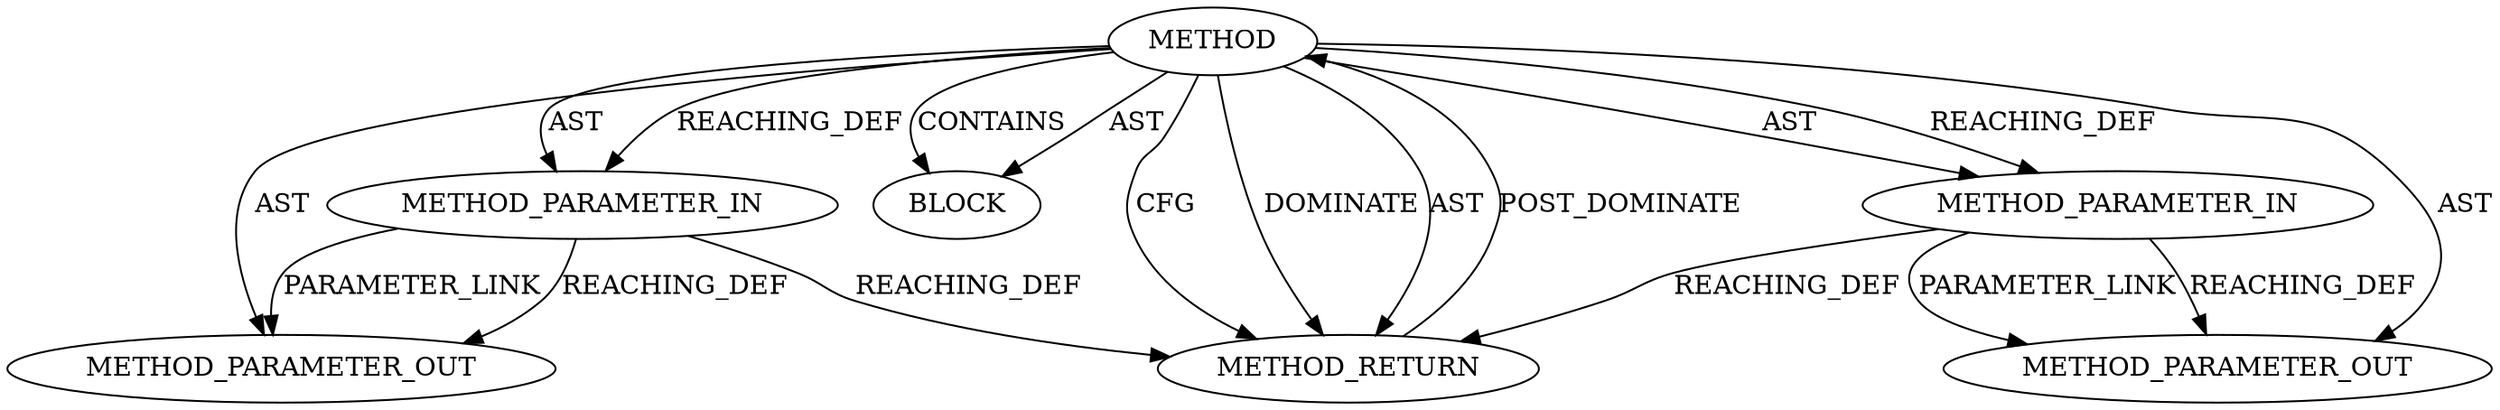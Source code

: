 digraph {
  13421 [label=METHOD_PARAMETER_OUT ORDER=1 CODE="p1" IS_VARIADIC=false TYPE_FULL_NAME="ANY" EVALUATION_STRATEGY="BY_VALUE" INDEX=1 NAME="p1"]
  12431 [label=BLOCK ORDER=1 ARGUMENT_INDEX=1 CODE="<empty>" TYPE_FULL_NAME="ANY"]
  12428 [label=METHOD AST_PARENT_TYPE="NAMESPACE_BLOCK" AST_PARENT_FULL_NAME="<global>" ORDER=0 CODE="<empty>" FULL_NAME="crypto_wait_req" IS_EXTERNAL=true FILENAME="<empty>" SIGNATURE="" NAME="crypto_wait_req"]
  12429 [label=METHOD_PARAMETER_IN ORDER=1 CODE="p1" IS_VARIADIC=false TYPE_FULL_NAME="ANY" EVALUATION_STRATEGY="BY_VALUE" INDEX=1 NAME="p1"]
  13422 [label=METHOD_PARAMETER_OUT ORDER=2 CODE="p2" IS_VARIADIC=false TYPE_FULL_NAME="ANY" EVALUATION_STRATEGY="BY_VALUE" INDEX=2 NAME="p2"]
  12432 [label=METHOD_RETURN ORDER=2 CODE="RET" TYPE_FULL_NAME="ANY" EVALUATION_STRATEGY="BY_VALUE"]
  12430 [label=METHOD_PARAMETER_IN ORDER=2 CODE="p2" IS_VARIADIC=false TYPE_FULL_NAME="ANY" EVALUATION_STRATEGY="BY_VALUE" INDEX=2 NAME="p2"]
  12429 -> 13421 [label=PARAMETER_LINK ]
  12428 -> 12430 [label=AST ]
  12428 -> 13422 [label=AST ]
  12428 -> 12430 [label=REACHING_DEF VARIABLE=""]
  12428 -> 12432 [label=CFG ]
  12430 -> 12432 [label=REACHING_DEF VARIABLE="p2"]
  12428 -> 12432 [label=DOMINATE ]
  12428 -> 12432 [label=AST ]
  12430 -> 13422 [label=PARAMETER_LINK ]
  12428 -> 12429 [label=AST ]
  12432 -> 12428 [label=POST_DOMINATE ]
  12428 -> 12431 [label=CONTAINS ]
  12428 -> 12431 [label=AST ]
  12429 -> 13421 [label=REACHING_DEF VARIABLE="p1"]
  12428 -> 13421 [label=AST ]
  12429 -> 12432 [label=REACHING_DEF VARIABLE="p1"]
  12428 -> 12429 [label=REACHING_DEF VARIABLE=""]
  12430 -> 13422 [label=REACHING_DEF VARIABLE="p2"]
}
